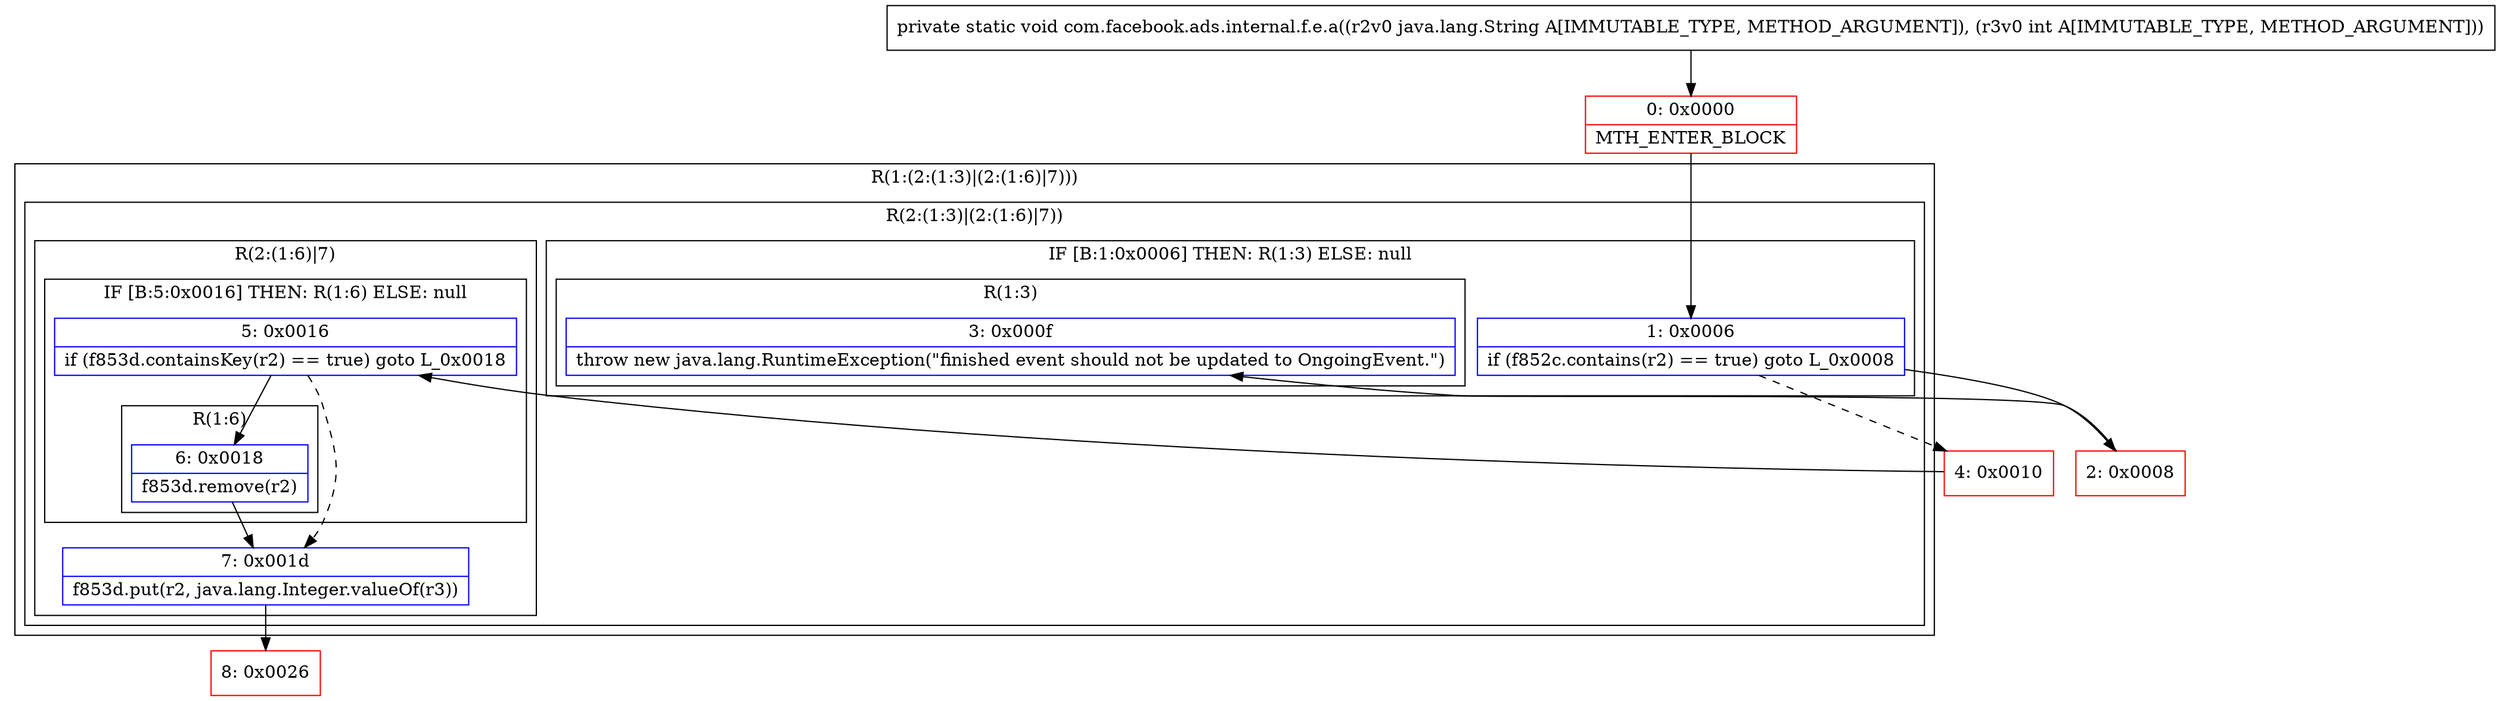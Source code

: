 digraph "CFG forcom.facebook.ads.internal.f.e.a(Ljava\/lang\/String;I)V" {
subgraph cluster_Region_1491347440 {
label = "R(1:(2:(1:3)|(2:(1:6)|7)))";
node [shape=record,color=blue];
subgraph cluster_Region_1081228469 {
label = "R(2:(1:3)|(2:(1:6)|7))";
node [shape=record,color=blue];
subgraph cluster_IfRegion_621491679 {
label = "IF [B:1:0x0006] THEN: R(1:3) ELSE: null";
node [shape=record,color=blue];
Node_1 [shape=record,label="{1\:\ 0x0006|if (f852c.contains(r2) == true) goto L_0x0008\l}"];
subgraph cluster_Region_1572124172 {
label = "R(1:3)";
node [shape=record,color=blue];
Node_3 [shape=record,label="{3\:\ 0x000f|throw new java.lang.RuntimeException(\"finished event should not be updated to OngoingEvent.\")\l}"];
}
}
subgraph cluster_Region_605475309 {
label = "R(2:(1:6)|7)";
node [shape=record,color=blue];
subgraph cluster_IfRegion_1968227918 {
label = "IF [B:5:0x0016] THEN: R(1:6) ELSE: null";
node [shape=record,color=blue];
Node_5 [shape=record,label="{5\:\ 0x0016|if (f853d.containsKey(r2) == true) goto L_0x0018\l}"];
subgraph cluster_Region_151625974 {
label = "R(1:6)";
node [shape=record,color=blue];
Node_6 [shape=record,label="{6\:\ 0x0018|f853d.remove(r2)\l}"];
}
}
Node_7 [shape=record,label="{7\:\ 0x001d|f853d.put(r2, java.lang.Integer.valueOf(r3))\l}"];
}
}
}
Node_0 [shape=record,color=red,label="{0\:\ 0x0000|MTH_ENTER_BLOCK\l}"];
Node_2 [shape=record,color=red,label="{2\:\ 0x0008}"];
Node_4 [shape=record,color=red,label="{4\:\ 0x0010}"];
Node_8 [shape=record,color=red,label="{8\:\ 0x0026}"];
MethodNode[shape=record,label="{private static void com.facebook.ads.internal.f.e.a((r2v0 java.lang.String A[IMMUTABLE_TYPE, METHOD_ARGUMENT]), (r3v0 int A[IMMUTABLE_TYPE, METHOD_ARGUMENT])) }"];
MethodNode -> Node_0;
Node_1 -> Node_2;
Node_1 -> Node_4[style=dashed];
Node_5 -> Node_6;
Node_5 -> Node_7[style=dashed];
Node_6 -> Node_7;
Node_7 -> Node_8;
Node_0 -> Node_1;
Node_2 -> Node_3;
Node_4 -> Node_5;
}

